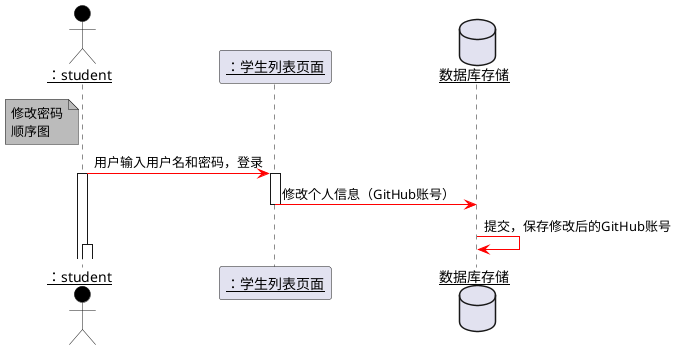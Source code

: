  @startuml
        skinparam sequenceParticipant underline
        actor "：student" as User #black
        note left of User #bbb
            修改密码
            顺序图
        end note
        participant "：学生列表页面" as A
        database 数据库存储
            User -[#red]> A:用户输入用户名和密码，登录
            activate User
            activate A

            A -[#red]>数据库存储 :修改个人信息（GitHub账号）
            deactivate A
            数据库存储 -[#red]>数据库存储 :提交，保存修改后的GitHub账号
        activate User
        deactivate User
@enduml